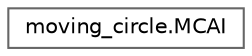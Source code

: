 digraph "Graphical Class Hierarchy"
{
 // LATEX_PDF_SIZE
  bgcolor="transparent";
  edge [fontname=Helvetica,fontsize=10,labelfontname=Helvetica,labelfontsize=10];
  node [fontname=Helvetica,fontsize=10,shape=box,height=0.2,width=0.4];
  rankdir="LR";
  Node0 [id="Node000000",label="moving_circle.MCAI",height=0.2,width=0.4,color="grey40", fillcolor="white", style="filled",URL="$classmoving__circle_1_1_m_c_a_i.html",tooltip=" "];
}
